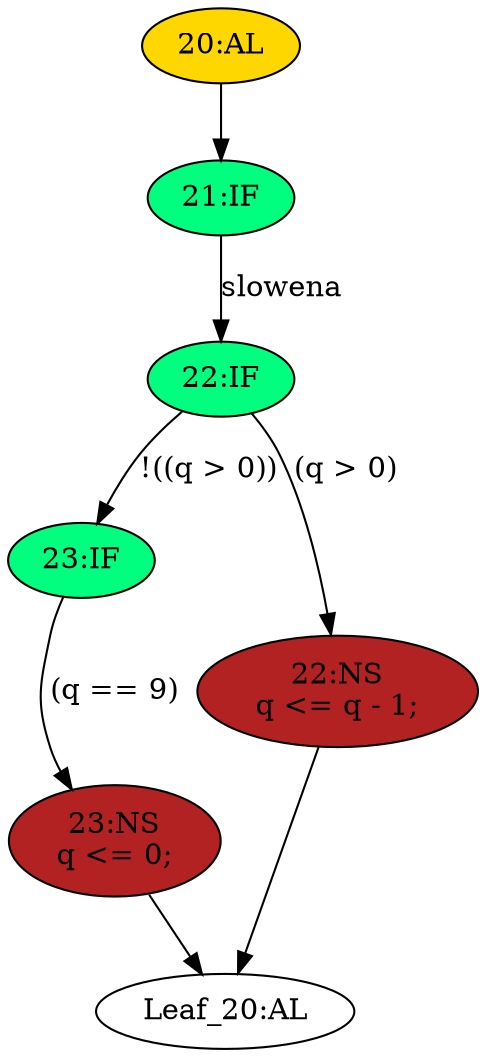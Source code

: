 strict digraph "" {
	node [label="\N"];
	"23:IF"	[ast="<pyverilog.vparser.ast.IfStatement object at 0x7f16afbb71d0>",
		fillcolor=springgreen,
		label="23:IF",
		statements="[]",
		style=filled,
		typ=IfStatement];
	"23:NS"	[ast="<pyverilog.vparser.ast.NonblockingSubstitution object at 0x7f16afbb7c50>",
		fillcolor=firebrick,
		label="23:NS
q <= 0;",
		statements="[<pyverilog.vparser.ast.NonblockingSubstitution object at 0x7f16afbb7c50>]",
		style=filled,
		typ=NonblockingSubstitution];
	"23:IF" -> "23:NS"	[cond="['q']",
		label="(q == 9)",
		lineno=23];
	"20:AL"	[ast="<pyverilog.vparser.ast.Always object at 0x7f16afbb7e90>",
		clk_sens=True,
		fillcolor=gold,
		label="20:AL",
		sens="['clk']",
		statements="[]",
		style=filled,
		typ=Always,
		use_var="['q', 'slowena']"];
	"21:IF"	[ast="<pyverilog.vparser.ast.IfStatement object at 0x7f16afbb7f90>",
		fillcolor=springgreen,
		label="21:IF",
		statements="[]",
		style=filled,
		typ=IfStatement];
	"20:AL" -> "21:IF"	[cond="[]",
		lineno=None];
	"Leaf_20:AL"	[def_var="['q']",
		label="Leaf_20:AL"];
	"23:NS" -> "Leaf_20:AL"	[cond="[]",
		lineno=None];
	"22:IF"	[ast="<pyverilog.vparser.ast.IfStatement object at 0x7f16afbb7fd0>",
		fillcolor=springgreen,
		label="22:IF",
		statements="[]",
		style=filled,
		typ=IfStatement];
	"22:IF" -> "23:IF"	[cond="['q']",
		label="!((q > 0))",
		lineno=22];
	"22:NS"	[ast="<pyverilog.vparser.ast.NonblockingSubstitution object at 0x7f16afb98050>",
		fillcolor=firebrick,
		label="22:NS
q <= q - 1;",
		statements="[<pyverilog.vparser.ast.NonblockingSubstitution object at 0x7f16afb98050>]",
		style=filled,
		typ=NonblockingSubstitution];
	"22:IF" -> "22:NS"	[cond="['q']",
		label="(q > 0)",
		lineno=22];
	"21:IF" -> "22:IF"	[cond="['slowena']",
		label=slowena,
		lineno=21];
	"22:NS" -> "Leaf_20:AL"	[cond="[]",
		lineno=None];
}
